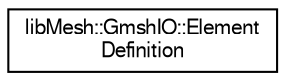 digraph "Graphical Class Hierarchy"
{
  edge [fontname="FreeSans",fontsize="10",labelfontname="FreeSans",labelfontsize="10"];
  node [fontname="FreeSans",fontsize="10",shape=record];
  rankdir="LR";
  Node1 [label="libMesh::GmshIO::Element\lDefinition",height=0.2,width=0.4,color="black", fillcolor="white", style="filled",URL="$structlibMesh_1_1GmshIO_1_1ElementDefinition.html"];
}
